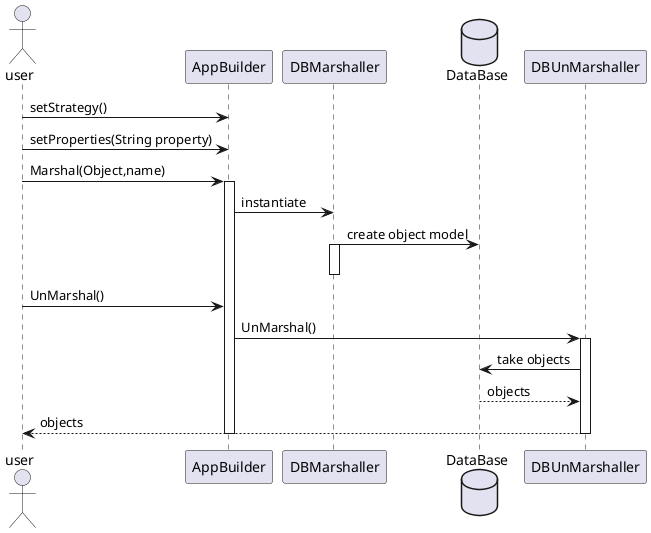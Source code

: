 @startuml
Actor user
user ->  AppBuilder:setStrategy()
user -> AppBuilder:setProperties(String property)
user -> AppBuilder :Marshal(Object,name)
activate AppBuilder
AppBuilder -> DBMarshaller:instantiate

database DataBase
DBMarshaller -> DataBase:create object model
activate DBMarshaller
deactivate DBMarshaller

user -> AppBuilder:UnMarshal()
AppBuilder -> DBUnMarshaller:UnMarshal()
activate DBUnMarshaller
DBUnMarshaller -> DataBase: take objects
DataBase --> DBUnMarshaller:objects
DBUnMarshaller --> user:objects
deactivate DBUnMarshaller
deactivate AppBuilder
@enduml